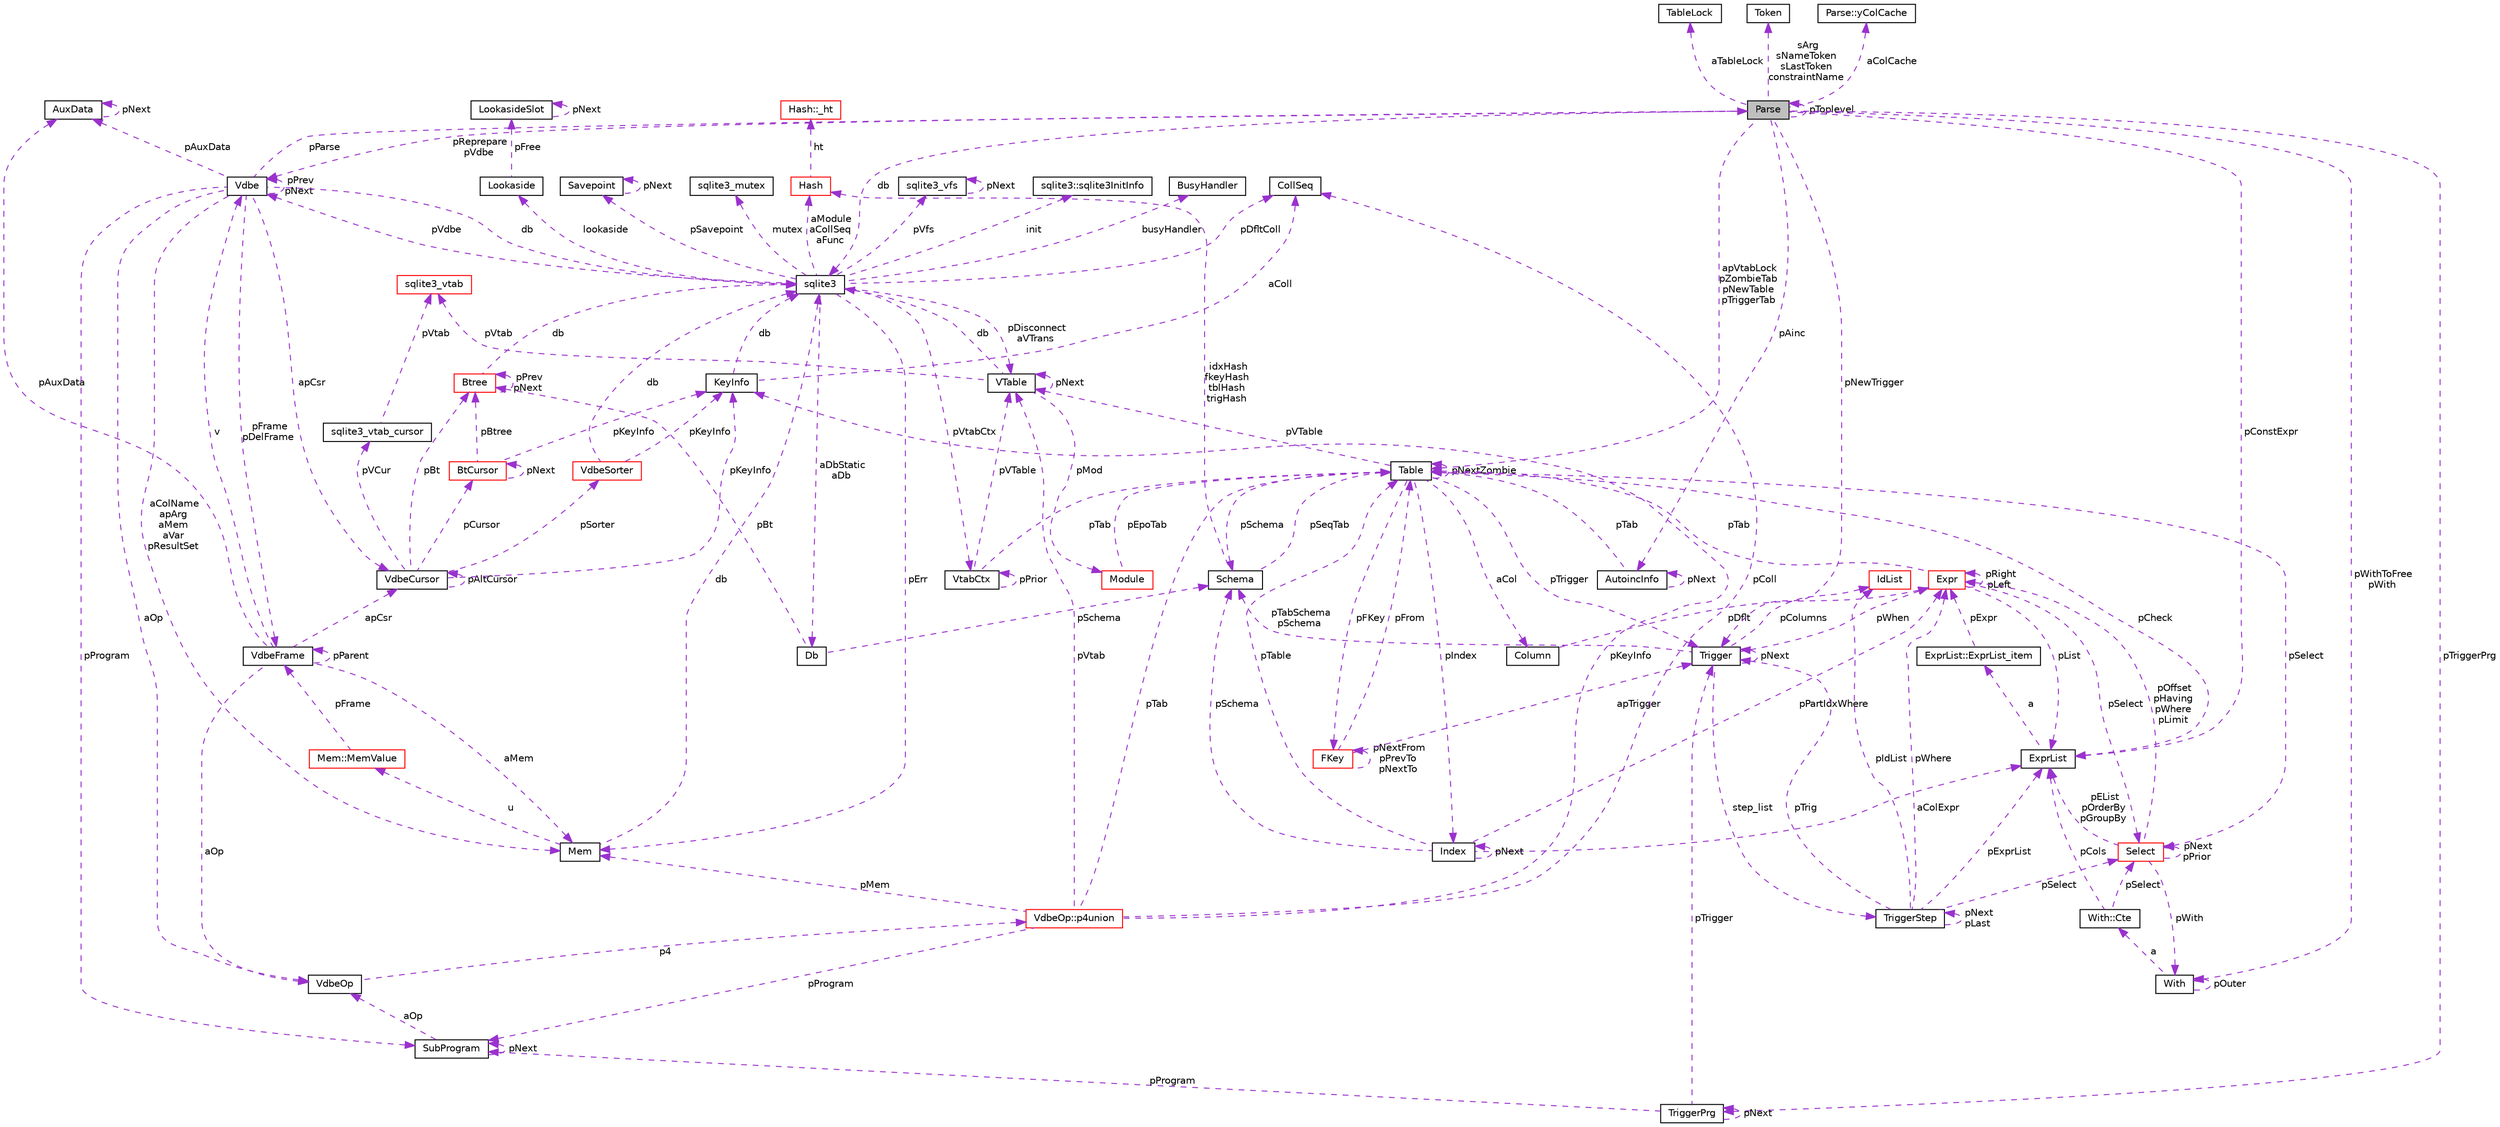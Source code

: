 digraph "Parse"
{
  edge [fontname="Helvetica",fontsize="10",labelfontname="Helvetica",labelfontsize="10"];
  node [fontname="Helvetica",fontsize="10",shape=record];
  Node1 [label="Parse",height=0.2,width=0.4,color="black", fillcolor="grey75", style="filled", fontcolor="black"];
  Node2 -> Node1 [dir="back",color="darkorchid3",fontsize="10",style="dashed",label=" pReprepare\npVdbe" ,fontname="Helvetica"];
  Node2 [label="Vdbe",height=0.2,width=0.4,color="black", fillcolor="white", style="filled",URL="$structVdbe.html"];
  Node3 -> Node2 [dir="back",color="darkorchid3",fontsize="10",style="dashed",label=" aColName\napArg\naMem\naVar\npResultSet" ,fontname="Helvetica"];
  Node3 [label="Mem",height=0.2,width=0.4,color="black", fillcolor="white", style="filled",URL="$structMem.html"];
  Node4 -> Node3 [dir="back",color="darkorchid3",fontsize="10",style="dashed",label=" u" ,fontname="Helvetica"];
  Node4 [label="Mem::MemValue",height=0.2,width=0.4,color="red", fillcolor="white", style="filled",URL="$unionMem_1_1MemValue.html"];
  Node5 -> Node4 [dir="back",color="darkorchid3",fontsize="10",style="dashed",label=" pFrame" ,fontname="Helvetica"];
  Node5 [label="VdbeFrame",height=0.2,width=0.4,color="black", fillcolor="white", style="filled",URL="$structVdbeFrame.html"];
  Node3 -> Node5 [dir="back",color="darkorchid3",fontsize="10",style="dashed",label=" aMem" ,fontname="Helvetica"];
  Node2 -> Node5 [dir="back",color="darkorchid3",fontsize="10",style="dashed",label=" v" ,fontname="Helvetica"];
  Node5 -> Node5 [dir="back",color="darkorchid3",fontsize="10",style="dashed",label=" pParent" ,fontname="Helvetica"];
  Node6 -> Node5 [dir="back",color="darkorchid3",fontsize="10",style="dashed",label=" pAuxData" ,fontname="Helvetica"];
  Node6 [label="AuxData",height=0.2,width=0.4,color="black", fillcolor="white", style="filled",URL="$structAuxData.html"];
  Node6 -> Node6 [dir="back",color="darkorchid3",fontsize="10",style="dashed",label=" pNext" ,fontname="Helvetica"];
  Node7 -> Node5 [dir="back",color="darkorchid3",fontsize="10",style="dashed",label=" apCsr" ,fontname="Helvetica"];
  Node7 [label="VdbeCursor",height=0.2,width=0.4,color="black", fillcolor="white", style="filled",URL="$structVdbeCursor.html"];
  Node8 -> Node7 [dir="back",color="darkorchid3",fontsize="10",style="dashed",label=" pCursor" ,fontname="Helvetica"];
  Node8 [label="BtCursor",height=0.2,width=0.4,color="red", fillcolor="white", style="filled",URL="$structBtCursor.html"];
  Node8 -> Node8 [dir="back",color="darkorchid3",fontsize="10",style="dashed",label=" pNext" ,fontname="Helvetica"];
  Node9 -> Node8 [dir="back",color="darkorchid3",fontsize="10",style="dashed",label=" pKeyInfo" ,fontname="Helvetica"];
  Node9 [label="KeyInfo",height=0.2,width=0.4,color="black", fillcolor="white", style="filled",URL="$structKeyInfo.html"];
  Node10 -> Node9 [dir="back",color="darkorchid3",fontsize="10",style="dashed",label=" db" ,fontname="Helvetica"];
  Node10 [label="sqlite3",height=0.2,width=0.4,color="black", fillcolor="white", style="filled",URL="$structsqlite3.html"];
  Node3 -> Node10 [dir="back",color="darkorchid3",fontsize="10",style="dashed",label=" pErr" ,fontname="Helvetica"];
  Node2 -> Node10 [dir="back",color="darkorchid3",fontsize="10",style="dashed",label=" pVdbe" ,fontname="Helvetica"];
  Node11 -> Node10 [dir="back",color="darkorchid3",fontsize="10",style="dashed",label=" pSavepoint" ,fontname="Helvetica"];
  Node11 [label="Savepoint",height=0.2,width=0.4,color="black", fillcolor="white", style="filled",URL="$structSavepoint.html"];
  Node11 -> Node11 [dir="back",color="darkorchid3",fontsize="10",style="dashed",label=" pNext" ,fontname="Helvetica"];
  Node12 -> Node10 [dir="back",color="darkorchid3",fontsize="10",style="dashed",label=" lookaside" ,fontname="Helvetica"];
  Node12 [label="Lookaside",height=0.2,width=0.4,color="black", fillcolor="white", style="filled",URL="$structLookaside.html"];
  Node13 -> Node12 [dir="back",color="darkorchid3",fontsize="10",style="dashed",label=" pFree" ,fontname="Helvetica"];
  Node13 [label="LookasideSlot",height=0.2,width=0.4,color="black", fillcolor="white", style="filled",URL="$structLookasideSlot.html"];
  Node13 -> Node13 [dir="back",color="darkorchid3",fontsize="10",style="dashed",label=" pNext" ,fontname="Helvetica"];
  Node14 -> Node10 [dir="back",color="darkorchid3",fontsize="10",style="dashed",label=" mutex" ,fontname="Helvetica"];
  Node14 [label="sqlite3_mutex",height=0.2,width=0.4,color="black", fillcolor="white", style="filled",URL="$structsqlite3__mutex.html"];
  Node15 -> Node10 [dir="back",color="darkorchid3",fontsize="10",style="dashed",label=" pVfs" ,fontname="Helvetica"];
  Node15 [label="sqlite3_vfs",height=0.2,width=0.4,color="black", fillcolor="white", style="filled",URL="$structsqlite3__vfs.html"];
  Node15 -> Node15 [dir="back",color="darkorchid3",fontsize="10",style="dashed",label=" pNext" ,fontname="Helvetica"];
  Node16 -> Node10 [dir="back",color="darkorchid3",fontsize="10",style="dashed",label=" init" ,fontname="Helvetica"];
  Node16 [label="sqlite3::sqlite3InitInfo",height=0.2,width=0.4,color="black", fillcolor="white", style="filled",URL="$structsqlite3_1_1sqlite3InitInfo.html"];
  Node17 -> Node10 [dir="back",color="darkorchid3",fontsize="10",style="dashed",label=" busyHandler" ,fontname="Helvetica"];
  Node17 [label="BusyHandler",height=0.2,width=0.4,color="black", fillcolor="white", style="filled",URL="$structBusyHandler.html"];
  Node18 -> Node10 [dir="back",color="darkorchid3",fontsize="10",style="dashed",label=" pVtabCtx" ,fontname="Helvetica"];
  Node18 [label="VtabCtx",height=0.2,width=0.4,color="black", fillcolor="white", style="filled",URL="$structVtabCtx.html"];
  Node18 -> Node18 [dir="back",color="darkorchid3",fontsize="10",style="dashed",label=" pPrior" ,fontname="Helvetica"];
  Node19 -> Node18 [dir="back",color="darkorchid3",fontsize="10",style="dashed",label=" pVTable" ,fontname="Helvetica"];
  Node19 [label="VTable",height=0.2,width=0.4,color="black", fillcolor="white", style="filled",URL="$structVTable.html"];
  Node10 -> Node19 [dir="back",color="darkorchid3",fontsize="10",style="dashed",label=" db" ,fontname="Helvetica"];
  Node19 -> Node19 [dir="back",color="darkorchid3",fontsize="10",style="dashed",label=" pNext" ,fontname="Helvetica"];
  Node20 -> Node19 [dir="back",color="darkorchid3",fontsize="10",style="dashed",label=" pMod" ,fontname="Helvetica"];
  Node20 [label="Module",height=0.2,width=0.4,color="red", fillcolor="white", style="filled",URL="$structModule.html"];
  Node21 -> Node20 [dir="back",color="darkorchid3",fontsize="10",style="dashed",label=" pEpoTab" ,fontname="Helvetica"];
  Node21 [label="Table",height=0.2,width=0.4,color="black", fillcolor="white", style="filled",URL="$structTable.html"];
  Node22 -> Node21 [dir="back",color="darkorchid3",fontsize="10",style="dashed",label=" pSchema" ,fontname="Helvetica"];
  Node22 [label="Schema",height=0.2,width=0.4,color="black", fillcolor="white", style="filled",URL="$structSchema.html"];
  Node21 -> Node22 [dir="back",color="darkorchid3",fontsize="10",style="dashed",label=" pSeqTab" ,fontname="Helvetica"];
  Node23 -> Node22 [dir="back",color="darkorchid3",fontsize="10",style="dashed",label=" idxHash\nfkeyHash\ntblHash\ntrigHash" ,fontname="Helvetica"];
  Node23 [label="Hash",height=0.2,width=0.4,color="red", fillcolor="white", style="filled",URL="$structHash.html"];
  Node24 -> Node23 [dir="back",color="darkorchid3",fontsize="10",style="dashed",label=" ht" ,fontname="Helvetica"];
  Node24 [label="Hash::_ht",height=0.2,width=0.4,color="red", fillcolor="white", style="filled",URL="$structHash_1_1__ht.html"];
  Node25 -> Node21 [dir="back",color="darkorchid3",fontsize="10",style="dashed",label=" aCol" ,fontname="Helvetica"];
  Node25 [label="Column",height=0.2,width=0.4,color="black", fillcolor="white", style="filled",URL="$structColumn.html"];
  Node26 -> Node25 [dir="back",color="darkorchid3",fontsize="10",style="dashed",label=" pDflt" ,fontname="Helvetica"];
  Node26 [label="Expr",height=0.2,width=0.4,color="red", fillcolor="white", style="filled",URL="$structExpr.html"];
  Node26 -> Node26 [dir="back",color="darkorchid3",fontsize="10",style="dashed",label=" pRight\npLeft" ,fontname="Helvetica"];
  Node21 -> Node26 [dir="back",color="darkorchid3",fontsize="10",style="dashed",label=" pTab" ,fontname="Helvetica"];
  Node27 -> Node26 [dir="back",color="darkorchid3",fontsize="10",style="dashed",label=" pSelect" ,fontname="Helvetica"];
  Node27 [label="Select",height=0.2,width=0.4,color="red", fillcolor="white", style="filled",URL="$structSelect.html"];
  Node26 -> Node27 [dir="back",color="darkorchid3",fontsize="10",style="dashed",label=" pOffset\npHaving\npWhere\npLimit" ,fontname="Helvetica"];
  Node28 -> Node27 [dir="back",color="darkorchid3",fontsize="10",style="dashed",label=" pWith" ,fontname="Helvetica"];
  Node28 [label="With",height=0.2,width=0.4,color="black", fillcolor="white", style="filled",URL="$structWith.html"];
  Node29 -> Node28 [dir="back",color="darkorchid3",fontsize="10",style="dashed",label=" a" ,fontname="Helvetica"];
  Node29 [label="With::Cte",height=0.2,width=0.4,color="black", fillcolor="white", style="filled",URL="$structWith_1_1Cte.html"];
  Node27 -> Node29 [dir="back",color="darkorchid3",fontsize="10",style="dashed",label=" pSelect" ,fontname="Helvetica"];
  Node30 -> Node29 [dir="back",color="darkorchid3",fontsize="10",style="dashed",label=" pCols" ,fontname="Helvetica"];
  Node30 [label="ExprList",height=0.2,width=0.4,color="black", fillcolor="white", style="filled",URL="$structExprList.html"];
  Node31 -> Node30 [dir="back",color="darkorchid3",fontsize="10",style="dashed",label=" a" ,fontname="Helvetica"];
  Node31 [label="ExprList::ExprList_item",height=0.2,width=0.4,color="black", fillcolor="white", style="filled",URL="$structExprList_1_1ExprList__item.html"];
  Node26 -> Node31 [dir="back",color="darkorchid3",fontsize="10",style="dashed",label=" pExpr" ,fontname="Helvetica"];
  Node28 -> Node28 [dir="back",color="darkorchid3",fontsize="10",style="dashed",label=" pOuter" ,fontname="Helvetica"];
  Node27 -> Node27 [dir="back",color="darkorchid3",fontsize="10",style="dashed",label=" pNext\npPrior" ,fontname="Helvetica"];
  Node30 -> Node27 [dir="back",color="darkorchid3",fontsize="10",style="dashed",label=" pEList\npOrderBy\npGroupBy" ,fontname="Helvetica"];
  Node30 -> Node26 [dir="back",color="darkorchid3",fontsize="10",style="dashed",label=" pList" ,fontname="Helvetica"];
  Node32 -> Node21 [dir="back",color="darkorchid3",fontsize="10",style="dashed",label=" pFKey" ,fontname="Helvetica"];
  Node32 [label="FKey",height=0.2,width=0.4,color="red", fillcolor="white", style="filled",URL="$structFKey.html"];
  Node32 -> Node32 [dir="back",color="darkorchid3",fontsize="10",style="dashed",label=" pNextFrom\npPrevTo\npNextTo" ,fontname="Helvetica"];
  Node21 -> Node32 [dir="back",color="darkorchid3",fontsize="10",style="dashed",label=" pFrom" ,fontname="Helvetica"];
  Node33 -> Node32 [dir="back",color="darkorchid3",fontsize="10",style="dashed",label=" apTrigger" ,fontname="Helvetica"];
  Node33 [label="Trigger",height=0.2,width=0.4,color="black", fillcolor="white", style="filled",URL="$structTrigger.html"];
  Node34 -> Node33 [dir="back",color="darkorchid3",fontsize="10",style="dashed",label=" step_list" ,fontname="Helvetica"];
  Node34 [label="TriggerStep",height=0.2,width=0.4,color="black", fillcolor="white", style="filled",URL="$structTriggerStep.html"];
  Node34 -> Node34 [dir="back",color="darkorchid3",fontsize="10",style="dashed",label=" pNext\npLast" ,fontname="Helvetica"];
  Node26 -> Node34 [dir="back",color="darkorchid3",fontsize="10",style="dashed",label=" pWhere" ,fontname="Helvetica"];
  Node35 -> Node34 [dir="back",color="darkorchid3",fontsize="10",style="dashed",label=" pIdList" ,fontname="Helvetica"];
  Node35 [label="IdList",height=0.2,width=0.4,color="red", fillcolor="white", style="filled",URL="$structIdList.html"];
  Node27 -> Node34 [dir="back",color="darkorchid3",fontsize="10",style="dashed",label=" pSelect" ,fontname="Helvetica"];
  Node33 -> Node34 [dir="back",color="darkorchid3",fontsize="10",style="dashed",label=" pTrig" ,fontname="Helvetica"];
  Node30 -> Node34 [dir="back",color="darkorchid3",fontsize="10",style="dashed",label=" pExprList" ,fontname="Helvetica"];
  Node22 -> Node33 [dir="back",color="darkorchid3",fontsize="10",style="dashed",label=" pTabSchema\npSchema" ,fontname="Helvetica"];
  Node26 -> Node33 [dir="back",color="darkorchid3",fontsize="10",style="dashed",label=" pWhen" ,fontname="Helvetica"];
  Node35 -> Node33 [dir="back",color="darkorchid3",fontsize="10",style="dashed",label=" pColumns" ,fontname="Helvetica"];
  Node33 -> Node33 [dir="back",color="darkorchid3",fontsize="10",style="dashed",label=" pNext" ,fontname="Helvetica"];
  Node19 -> Node21 [dir="back",color="darkorchid3",fontsize="10",style="dashed",label=" pVTable" ,fontname="Helvetica"];
  Node21 -> Node21 [dir="back",color="darkorchid3",fontsize="10",style="dashed",label=" pNextZombie" ,fontname="Helvetica"];
  Node33 -> Node21 [dir="back",color="darkorchid3",fontsize="10",style="dashed",label=" pTrigger" ,fontname="Helvetica"];
  Node27 -> Node21 [dir="back",color="darkorchid3",fontsize="10",style="dashed",label=" pSelect" ,fontname="Helvetica"];
  Node30 -> Node21 [dir="back",color="darkorchid3",fontsize="10",style="dashed",label=" pCheck" ,fontname="Helvetica"];
  Node36 -> Node21 [dir="back",color="darkorchid3",fontsize="10",style="dashed",label=" pIndex" ,fontname="Helvetica"];
  Node36 [label="Index",height=0.2,width=0.4,color="black", fillcolor="white", style="filled",URL="$structIndex.html"];
  Node22 -> Node36 [dir="back",color="darkorchid3",fontsize="10",style="dashed",label=" pSchema" ,fontname="Helvetica"];
  Node26 -> Node36 [dir="back",color="darkorchid3",fontsize="10",style="dashed",label=" pPartIdxWhere" ,fontname="Helvetica"];
  Node21 -> Node36 [dir="back",color="darkorchid3",fontsize="10",style="dashed",label=" pTable" ,fontname="Helvetica"];
  Node30 -> Node36 [dir="back",color="darkorchid3",fontsize="10",style="dashed",label=" aColExpr" ,fontname="Helvetica"];
  Node36 -> Node36 [dir="back",color="darkorchid3",fontsize="10",style="dashed",label=" pNext" ,fontname="Helvetica"];
  Node37 -> Node19 [dir="back",color="darkorchid3",fontsize="10",style="dashed",label=" pVtab" ,fontname="Helvetica"];
  Node37 [label="sqlite3_vtab",height=0.2,width=0.4,color="red", fillcolor="white", style="filled",URL="$structsqlite3__vtab.html"];
  Node21 -> Node18 [dir="back",color="darkorchid3",fontsize="10",style="dashed",label=" pTab" ,fontname="Helvetica"];
  Node38 -> Node10 [dir="back",color="darkorchid3",fontsize="10",style="dashed",label=" pDfltColl" ,fontname="Helvetica"];
  Node38 [label="CollSeq",height=0.2,width=0.4,color="black", fillcolor="white", style="filled",URL="$structCollSeq.html"];
  Node19 -> Node10 [dir="back",color="darkorchid3",fontsize="10",style="dashed",label=" pDisconnect\naVTrans" ,fontname="Helvetica"];
  Node39 -> Node10 [dir="back",color="darkorchid3",fontsize="10",style="dashed",label=" aDbStatic\naDb" ,fontname="Helvetica"];
  Node39 [label="Db",height=0.2,width=0.4,color="black", fillcolor="white", style="filled",URL="$structDb.html"];
  Node22 -> Node39 [dir="back",color="darkorchid3",fontsize="10",style="dashed",label=" pSchema" ,fontname="Helvetica"];
  Node40 -> Node39 [dir="back",color="darkorchid3",fontsize="10",style="dashed",label=" pBt" ,fontname="Helvetica"];
  Node40 [label="Btree",height=0.2,width=0.4,color="red", fillcolor="white", style="filled",URL="$structBtree.html"];
  Node10 -> Node40 [dir="back",color="darkorchid3",fontsize="10",style="dashed",label=" db" ,fontname="Helvetica"];
  Node40 -> Node40 [dir="back",color="darkorchid3",fontsize="10",style="dashed",label=" pPrev\npNext" ,fontname="Helvetica"];
  Node23 -> Node10 [dir="back",color="darkorchid3",fontsize="10",style="dashed",label=" aModule\naCollSeq\naFunc" ,fontname="Helvetica"];
  Node38 -> Node9 [dir="back",color="darkorchid3",fontsize="10",style="dashed",label=" aColl" ,fontname="Helvetica"];
  Node40 -> Node8 [dir="back",color="darkorchid3",fontsize="10",style="dashed",label=" pBtree" ,fontname="Helvetica"];
  Node41 -> Node7 [dir="back",color="darkorchid3",fontsize="10",style="dashed",label=" pVCur" ,fontname="Helvetica"];
  Node41 [label="sqlite3_vtab_cursor",height=0.2,width=0.4,color="black", fillcolor="white", style="filled",URL="$structsqlite3__vtab__cursor.html"];
  Node37 -> Node41 [dir="back",color="darkorchid3",fontsize="10",style="dashed",label=" pVtab" ,fontname="Helvetica"];
  Node7 -> Node7 [dir="back",color="darkorchid3",fontsize="10",style="dashed",label=" pAltCursor" ,fontname="Helvetica"];
  Node9 -> Node7 [dir="back",color="darkorchid3",fontsize="10",style="dashed",label=" pKeyInfo" ,fontname="Helvetica"];
  Node40 -> Node7 [dir="back",color="darkorchid3",fontsize="10",style="dashed",label=" pBt" ,fontname="Helvetica"];
  Node42 -> Node7 [dir="back",color="darkorchid3",fontsize="10",style="dashed",label=" pSorter" ,fontname="Helvetica"];
  Node42 [label="VdbeSorter",height=0.2,width=0.4,color="red", fillcolor="white", style="filled",URL="$structVdbeSorter.html"];
  Node10 -> Node42 [dir="back",color="darkorchid3",fontsize="10",style="dashed",label=" db" ,fontname="Helvetica"];
  Node9 -> Node42 [dir="back",color="darkorchid3",fontsize="10",style="dashed",label=" pKeyInfo" ,fontname="Helvetica"];
  Node43 -> Node5 [dir="back",color="darkorchid3",fontsize="10",style="dashed",label=" aOp" ,fontname="Helvetica"];
  Node43 [label="VdbeOp",height=0.2,width=0.4,color="black", fillcolor="white", style="filled",URL="$structVdbeOp.html"];
  Node44 -> Node43 [dir="back",color="darkorchid3",fontsize="10",style="dashed",label=" p4" ,fontname="Helvetica"];
  Node44 [label="VdbeOp::p4union",height=0.2,width=0.4,color="red", fillcolor="white", style="filled",URL="$unionVdbeOp_1_1p4union.html"];
  Node3 -> Node44 [dir="back",color="darkorchid3",fontsize="10",style="dashed",label=" pMem" ,fontname="Helvetica"];
  Node38 -> Node44 [dir="back",color="darkorchid3",fontsize="10",style="dashed",label=" pColl" ,fontname="Helvetica"];
  Node19 -> Node44 [dir="back",color="darkorchid3",fontsize="10",style="dashed",label=" pVtab" ,fontname="Helvetica"];
  Node21 -> Node44 [dir="back",color="darkorchid3",fontsize="10",style="dashed",label=" pTab" ,fontname="Helvetica"];
  Node45 -> Node44 [dir="back",color="darkorchid3",fontsize="10",style="dashed",label=" pProgram" ,fontname="Helvetica"];
  Node45 [label="SubProgram",height=0.2,width=0.4,color="black", fillcolor="white", style="filled",URL="$structSubProgram.html"];
  Node45 -> Node45 [dir="back",color="darkorchid3",fontsize="10",style="dashed",label=" pNext" ,fontname="Helvetica"];
  Node43 -> Node45 [dir="back",color="darkorchid3",fontsize="10",style="dashed",label=" aOp" ,fontname="Helvetica"];
  Node9 -> Node44 [dir="back",color="darkorchid3",fontsize="10",style="dashed",label=" pKeyInfo" ,fontname="Helvetica"];
  Node10 -> Node3 [dir="back",color="darkorchid3",fontsize="10",style="dashed",label=" db" ,fontname="Helvetica"];
  Node2 -> Node2 [dir="back",color="darkorchid3",fontsize="10",style="dashed",label=" pPrev\npNext" ,fontname="Helvetica"];
  Node10 -> Node2 [dir="back",color="darkorchid3",fontsize="10",style="dashed",label=" db" ,fontname="Helvetica"];
  Node5 -> Node2 [dir="back",color="darkorchid3",fontsize="10",style="dashed",label=" pFrame\npDelFrame" ,fontname="Helvetica"];
  Node6 -> Node2 [dir="back",color="darkorchid3",fontsize="10",style="dashed",label=" pAuxData" ,fontname="Helvetica"];
  Node45 -> Node2 [dir="back",color="darkorchid3",fontsize="10",style="dashed",label=" pProgram" ,fontname="Helvetica"];
  Node7 -> Node2 [dir="back",color="darkorchid3",fontsize="10",style="dashed",label=" apCsr" ,fontname="Helvetica"];
  Node1 -> Node2 [dir="back",color="darkorchid3",fontsize="10",style="dashed",label=" pParse" ,fontname="Helvetica"];
  Node43 -> Node2 [dir="back",color="darkorchid3",fontsize="10",style="dashed",label=" aOp" ,fontname="Helvetica"];
  Node10 -> Node1 [dir="back",color="darkorchid3",fontsize="10",style="dashed",label=" db" ,fontname="Helvetica"];
  Node46 -> Node1 [dir="back",color="darkorchid3",fontsize="10",style="dashed",label=" aTableLock" ,fontname="Helvetica"];
  Node46 [label="TableLock",height=0.2,width=0.4,color="black", fillcolor="white", style="filled",URL="$structTableLock.html"];
  Node47 -> Node1 [dir="back",color="darkorchid3",fontsize="10",style="dashed",label=" sArg\nsNameToken\nsLastToken\nconstraintName" ,fontname="Helvetica"];
  Node47 [label="Token",height=0.2,width=0.4,color="black", fillcolor="white", style="filled",URL="$structToken.html"];
  Node28 -> Node1 [dir="back",color="darkorchid3",fontsize="10",style="dashed",label=" pWithToFree\npWith" ,fontname="Helvetica"];
  Node48 -> Node1 [dir="back",color="darkorchid3",fontsize="10",style="dashed",label=" aColCache" ,fontname="Helvetica"];
  Node48 [label="Parse::yColCache",height=0.2,width=0.4,color="black", fillcolor="white", style="filled",URL="$structParse_1_1yColCache.html"];
  Node21 -> Node1 [dir="back",color="darkorchid3",fontsize="10",style="dashed",label=" apVtabLock\npZombieTab\npNewTable\npTriggerTab" ,fontname="Helvetica"];
  Node33 -> Node1 [dir="back",color="darkorchid3",fontsize="10",style="dashed",label=" pNewTrigger" ,fontname="Helvetica"];
  Node49 -> Node1 [dir="back",color="darkorchid3",fontsize="10",style="dashed",label=" pTriggerPrg" ,fontname="Helvetica"];
  Node49 [label="TriggerPrg",height=0.2,width=0.4,color="black", fillcolor="white", style="filled",URL="$structTriggerPrg.html"];
  Node45 -> Node49 [dir="back",color="darkorchid3",fontsize="10",style="dashed",label=" pProgram" ,fontname="Helvetica"];
  Node33 -> Node49 [dir="back",color="darkorchid3",fontsize="10",style="dashed",label=" pTrigger" ,fontname="Helvetica"];
  Node49 -> Node49 [dir="back",color="darkorchid3",fontsize="10",style="dashed",label=" pNext" ,fontname="Helvetica"];
  Node50 -> Node1 [dir="back",color="darkorchid3",fontsize="10",style="dashed",label=" pAinc" ,fontname="Helvetica"];
  Node50 [label="AutoincInfo",height=0.2,width=0.4,color="black", fillcolor="white", style="filled",URL="$structAutoincInfo.html"];
  Node21 -> Node50 [dir="back",color="darkorchid3",fontsize="10",style="dashed",label=" pTab" ,fontname="Helvetica"];
  Node50 -> Node50 [dir="back",color="darkorchid3",fontsize="10",style="dashed",label=" pNext" ,fontname="Helvetica"];
  Node30 -> Node1 [dir="back",color="darkorchid3",fontsize="10",style="dashed",label=" pConstExpr" ,fontname="Helvetica"];
  Node1 -> Node1 [dir="back",color="darkorchid3",fontsize="10",style="dashed",label=" pToplevel" ,fontname="Helvetica"];
}
